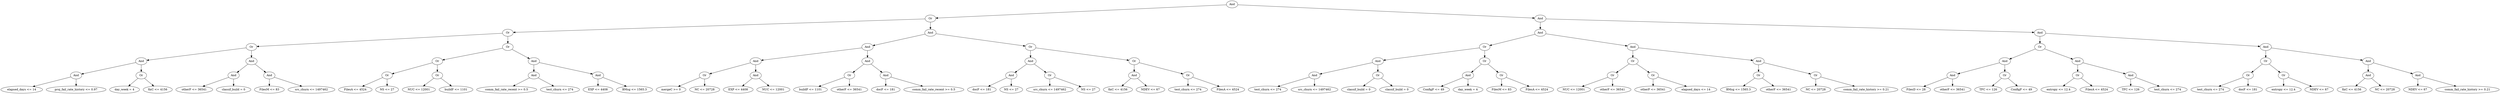 digraph G {
	graph [bb="0,0,10300,468",
		dpi=78
	];
	node [label="\N"];
	1	 [height=0.5,
		label=And,
		pos="5164.5,450",
		width=0.75];
	2	 [height=0.5,
		label=Or,
		pos="3903.5,378",
		width=0.75];
	1 -> 2	 [pos="e,3930.4,380.5 5137.6,447.51 4975.4,438.5 4128.9,391.52 3940.6,381.06"];
	3	 [height=0.5,
		label=And,
		pos="6426.5,378",
		width=0.75];
	1 -> 3	 [pos="e,6399.5,380.5 5191.4,447.51 5353.8,438.5 6200.9,391.52 6389.3,381.06"];
	4	 [height=0.5,
		label=Or,
		pos="1904.5,306",
		width=0.75];
	2 -> 4	 [pos="e,1931.5,307.94 3876.4,376.05 3658.4,368.42 2194.3,317.15 1941.6,308.3"];
	5	 [height=0.5,
		label=And,
		pos="3903.5,306",
		width=0.75];
	2 -> 5	 [pos="e,3903.5,324.1 3903.5,359.7 3903.5,351.98 3903.5,342.71 3903.5,334.11"];
	8	 [height=0.5,
		label=Or,
		pos="1033.5,234",
		width=0.75];
	4 -> 8	 [pos="e,1060.2,237.15 1877.5,302.83 1750.9,292.65 1216.3,249.69 1070.4,237.97"];
	9	 [height=0.5,
		label=Or,
		pos="1904.5,234",
		width=0.75];
	4 -> 9	 [pos="e,1904.5,252.1 1904.5,287.7 1904.5,279.98 1904.5,270.71 1904.5,262.11"];
	16	 [height=0.5,
		label=And,
		pos="577.49,162",
		width=0.75];
	8 -> 16	 [pos="e,603.54,167 1007.3,228.99 930.05,217.12 702.57,182.2 613.68,168.55"];
	17	 [height=0.5,
		label=And,
		pos="1033.5,162",
		width=0.75];
	8 -> 17	 [pos="e,1033.5,180.1 1033.5,215.7 1033.5,207.98 1033.5,198.71 1033.5,190.11"];
	32	 [height=0.5,
		label=And,
		pos="307.49,90",
		width=0.75];
	16 -> 32	 [pos="e,332.35,97.444 552.58,154.54 504.15,141.99 397.27,114.27 342.04,99.956"];
	33	 [height=0.5,
		label=Or,
		pos="577.49,90",
		width=0.75];
	16 -> 33	 [pos="e,577.49,108.1 577.49,143.7 577.49,135.98 577.49,126.71 577.49,118.11"];
	64	 [height=0.5,
		label="elapsed_days <= 14",
		pos="84.493,18",
		width=2.347];
	32 -> 64	 [pos="e,129.74,33.202 283.63,81.509 249.43,70.774 185.52,50.714 139.31,36.208"];
	65	 [height=0.5,
		label="proj_fail_rate_history <= 0.97",
		pos="307.49,18",
		width=3.34];
	32 -> 65	 [pos="e,307.49,36.104 307.49,71.697 307.49,63.983 307.49,54.712 307.49,46.112"];
	66	 [height=0.5,
		label="day_week = 4",
		pos="507.49,18",
		width=1.7151];
	33 -> 66	 [pos="e,523.94,35.448 562.99,74.496 553.84,65.344 541.8,53.306 531.27,42.781"];
	67	 [height=0.5,
		label="fixC <= 4156",
		pos="647.49,18",
		width=1.661];
	33 -> 67	 [pos="e,631.04,35.448 592,74.496 601.15,65.344 613.19,53.306 623.71,42.781"];
	34	 [height=0.5,
		label=And,
		pos="959.49,90",
		width=0.75];
	17 -> 34	 [pos="e,974.45,105.14 1018.5,146.83 1008,136.87 993.71,123.37 981.84,112.14"];
	35	 [height=0.5,
		label=And,
		pos="1108.5,90",
		width=0.75];
	17 -> 35	 [pos="e,1093.3,105.14 1048.7,146.83 1059.3,136.87 1073.8,123.37 1085.8,112.14"];
	68	 [height=0.5,
		label="otherF <= 36541",
		pos="797.49,18",
		width=2.004];
	34 -> 68	 [pos="e,831.84,33.842 937.31,79.414 912.65,68.758 872.21,51.286 841.15,37.865"];
	69	 [height=0.5,
		label="classif_build = 0",
		pos="959.49,18",
		width=1.9859];
	34 -> 69	 [pos="e,959.49,36.104 959.49,71.697 959.49,63.983 959.49,54.712 959.49,46.112"];
	70	 [height=0.5,
		label="FilesM <= 83",
		pos="1108.5,18",
		width=1.661];
	35 -> 70	 [pos="e,1108.5,36.104 1108.5,71.697 1108.5,63.983 1108.5,54.712 1108.5,46.112"];
	71	 [height=0.5,
		label="src_churn <= 1497462",
		pos="1279.5,18",
		width=2.5998];
	35 -> 71	 [pos="e,1241.4,34.576 1130.8,79.849 1156.4,69.393 1198.9,51.982 1232,38.457"];
	18	 [height=0.5,
		label=Or,
		pos="1798.5,162",
		width=0.75];
	9 -> 18	 [pos="e,1817.1,175.29 1886,220.81 1869.3,209.78 1844.5,193.41 1825.6,180.9"];
	19	 [height=0.5,
		label=And,
		pos="2191.5,162",
		width=0.75];
	9 -> 19	 [pos="e,2166.4,169.13 1929.5,226.91 1980.7,214.42 2097.7,185.88 2156.4,171.55"];
	36	 [height=0.5,
		label=Or,
		pos="1590.5,90",
		width=0.75];
	18 -> 36	 [pos="e,1614.1,98.936 1774.6,152.97 1737.5,140.47 1665.7,116.32 1623.6,102.14"];
	37	 [height=0.5,
		label=Or,
		pos="1798.5,90",
		width=0.75];
	18 -> 37	 [pos="e,1798.5,108.1 1798.5,143.7 1798.5,135.98 1798.5,126.71 1798.5,118.11"];
	72	 [height=0.5,
		label="FilesA <= 4524",
		pos="1458.5,18",
		width=1.8776];
	36 -> 72	 [pos="e,1487.8,34.535 1569.9,78.063 1550.4,67.743 1520.7,52.014 1496.9,39.382"];
	73	 [height=0.5,
		label="NS <= 27",
		pos="1590.5,18",
		width=1.2999];
	36 -> 73	 [pos="e,1590.5,36.104 1590.5,71.697 1590.5,63.983 1590.5,54.712 1590.5,46.112"];
	74	 [height=0.5,
		label="NUC <= 12001",
		pos="1722.5,18",
		width=1.8776];
	37 -> 74	 [pos="e,1740.5,35.606 1783.1,74.834 1773,65.527 1759.5,53.13 1747.9,42.382"];
	75	 [height=0.5,
		label="buildF <= 1101",
		pos="1875.5,18",
		width=1.8776];
	37 -> 75	 [pos="e,1857.5,35.354 1814.1,74.834 1824.4,65.462 1838.1,52.955 1850,42.155"];
	38	 [height=0.5,
		label=And,
		pos="2191.5,90",
		width=0.75];
	19 -> 38	 [pos="e,2191.5,108.1 2191.5,143.7 2191.5,135.98 2191.5,126.71 2191.5,118.11"];
	39	 [height=0.5,
		label=And,
		pos="2453.5,90",
		width=0.75];
	19 -> 39	 [pos="e,2428.7,97.619 2216.1,154.41 2263.1,141.88 2365.3,114.57 2419,100.22"];
	76	 [height=0.5,
		label="comm_fail_rate_recent >= 0.5",
		pos="2081.5,18",
		width=3.358];
	38 -> 76	 [pos="e,2107.8,35.772 2172.3,76.807 2156.9,67 2134.9,52.963 2116.3,41.177"];
	77	 [height=0.5,
		label="test_churn <= 274",
		pos="2297.5,18",
		width=2.1484];
	38 -> 77	 [pos="e,2272.9,35.252 2210,76.807 2224.9,66.91 2246.5,52.704 2264.4,40.852"];
	78	 [height=0.5,
		label="EXP <= 4408",
		pos="2453.5,18",
		width=1.6971];
	39 -> 78	 [pos="e,2453.5,36.104 2453.5,71.697 2453.5,63.983 2453.5,54.712 2453.5,46.112"];
	79	 [height=0.5,
		label="BMsg <= 1565.3",
		pos="2605.5,18",
		width=2.022];
	39 -> 79	 [pos="e,2572.6,34.166 2475.3,78.971 2498.1,68.442 2534.7,51.622 2563.2,38.471"];
	10	 [height=0.5,
		label=And,
		pos="3566.5,234",
		width=0.75];
	5 -> 10	 [pos="e,3592.1,240.32 3878.2,299.74 3818.8,287.4 3670.3,256.57 3602,242.37"];
	11	 [height=0.5,
		label=Or,
		pos="4239.5,234",
		width=0.75];
	5 -> 11	 [pos="e,4214,240.31 3929,299.68 3988.5,287.3 4136.2,256.53 4204.2,242.36"];
	20	 [height=0.5,
		label=And,
		pos="3107.5,162",
		width=0.75];
	10 -> 20	 [pos="e,3133.5,166.96 3540.5,229.04 3462.9,217.2 3232.6,182.09 3143.4,168.48"];
	21	 [height=0.5,
		label=And,
		pos="3566.5,162",
		width=0.75];
	10 -> 21	 [pos="e,3566.5,180.1 3566.5,215.7 3566.5,207.98 3566.5,198.71 3566.5,190.11"];
	40	 [height=0.5,
		label=Or,
		pos="2893.5,90",
		width=0.75];
	20 -> 40	 [pos="e,2917.3,98.793 3083.8,153.24 3045.6,140.76 2970.5,116.18 2926.9,101.93"];
	41	 [height=0.5,
		label=And,
		pos="3107.5,90",
		width=0.75];
	20 -> 41	 [pos="e,3107.5,108.1 3107.5,143.7 3107.5,135.98 3107.5,126.71 3107.5,118.11"];
	80	 [height=0.5,
		label="mergeC >= 0",
		pos="2755.5,18",
		width=1.6429];
	40 -> 80	 [pos="e,2784.6,33.766 2872.5,78.369 2851.6,67.775 2819.1,51.268 2793.6,38.346"];
	81	 [height=0.5,
		label="NC <= 20728",
		pos="2893.5,18",
		width=1.6971];
	40 -> 81	 [pos="e,2893.5,36.104 2893.5,71.697 2893.5,63.983 2893.5,54.712 2893.5,46.112"];
	82	 [height=0.5,
		label="EXP <= 4408",
		pos="3033.5,18",
		width=1.6971];
	41 -> 82	 [pos="e,3050.8,35.354 3092.5,74.834 3082.7,65.551 3069.6,53.193 3058.3,42.464"];
	83	 [height=0.5,
		label="NUC <= 12001",
		pos="3180.5,18",
		width=1.8776];
	41 -> 83	 [pos="e,3163.2,35.606 3122.3,74.834 3131.9,65.616 3144.7,53.366 3155.8,42.689"];
	42	 [height=0.5,
		label=Or,
		pos="3491.5,90",
		width=0.75];
	21 -> 42	 [pos="e,3506.6,105.14 3551.3,146.83 3540.6,136.87 3526.2,123.37 3514.1,112.14"];
	43	 [height=0.5,
		label=And,
		pos="3640.5,90",
		width=0.75];
	21 -> 43	 [pos="e,3625.5,105.14 3581.5,146.83 3592,136.87 3606.3,123.37 3618.1,112.14"];
	84	 [height=0.5,
		label="buildF <= 1101",
		pos="3333.5,18",
		width=1.8776];
	42 -> 84	 [pos="e,3366.8,33.776 3469.5,79.267 3445.5,68.623 3406.4,51.303 3376.3,37.956"];
	85	 [height=0.5,
		label="otherF <= 36541",
		pos="3491.5,18",
		width=2.004];
	42 -> 85	 [pos="e,3491.5,36.104 3491.5,71.697 3491.5,63.983 3491.5,54.712 3491.5,46.112"];
	86	 [height=0.5,
		label="docF <= 181",
		pos="3640.5,18",
		width=1.6429];
	43 -> 86	 [pos="e,3640.5,36.104 3640.5,71.697 3640.5,63.983 3640.5,54.712 3640.5,46.112"];
	87	 [height=0.5,
		label="comm_fail_rate_recent >= 0.5",
		pos="3838.5,18",
		width=3.358];
	43 -> 87	 [pos="e,3793.7,34.852 3664,80.695 3693.4,70.312 3744.5,52.212 3783.9,38.293"];
	22	 [height=0.5,
		label=And,
		pos="4239.5,162",
		width=0.75];
	11 -> 22	 [pos="e,4239.5,180.1 4239.5,215.7 4239.5,207.98 4239.5,198.71 4239.5,190.11"];
	23	 [height=0.5,
		label=Or,
		pos="4670.5,162",
		width=0.75];
	11 -> 23	 [pos="e,4644.5,167.23 4265.5,228.78 4339.2,216.8 4549.8,182.6 4634.5,168.84"];
	44	 [height=0.5,
		label=And,
		pos="4160.5,90",
		width=0.75];
	22 -> 44	 [pos="e,4176.1,104.8 4223.9,147.17 4212.4,137.01 4196.6,123.03 4183.7,111.56"];
	45	 [height=0.5,
		label=Or,
		pos="4318.5,90",
		width=0.75];
	22 -> 45	 [pos="e,4302.9,104.8 4255.1,147.17 4266.6,137.01 4282.3,123.03 4295.3,111.56"];
	88	 [height=0.5,
		label="docF <= 181",
		pos="4036.5,18",
		width=1.6429];
	44 -> 88	 [pos="e,4063.3,34.136 4140.6,77.753 4122.2,67.359 4094.4,51.674 4072.1,39.123"];
	89	 [height=0.5,
		label="NS <= 27",
		pos="4160.5,18",
		width=1.2999];
	44 -> 89	 [pos="e,4160.5,36.104 4160.5,71.697 4160.5,63.983 4160.5,54.712 4160.5,46.112"];
	90	 [height=0.5,
		label="src_churn <= 1497462",
		pos="4318.5,18",
		width=2.5998];
	45 -> 90	 [pos="e,4318.5,36.104 4318.5,71.697 4318.5,63.983 4318.5,54.712 4318.5,46.112"];
	91	 [height=0.5,
		label="NS <= 27",
		pos="4476.5,18",
		width=1.2999];
	45 -> 91	 [pos="e,4446.9,32.107 4340.5,79.267 4365.5,68.182 4406.8,49.858 4437.4,36.32"];
	46	 [height=0.5,
		label=And,
		pos="4670.5,90",
		width=0.75];
	23 -> 46	 [pos="e,4670.5,108.1 4670.5,143.7 4670.5,135.98 4670.5,126.71 4670.5,118.11"];
	47	 [height=0.5,
		label=Or,
		pos="4894.5,90",
		width=0.75];
	23 -> 47	 [pos="e,4870.4,98.543 4694.5,153.51 4734.4,141.02 4814.8,115.89 4860.6,101.59"];
	92	 [height=0.5,
		label="fixC <= 4156",
		pos="4601.5,18",
		width=1.661];
	46 -> 92	 [pos="e,4617.7,35.448 4656.2,74.496 4647.2,65.344 4635.3,53.306 4624.9,42.781"];
	93	 [height=0.5,
		label="NDEV <= 67",
		pos="4739.5,18",
		width=1.661];
	46 -> 93	 [pos="e,4723.3,35.448 4684.8,74.496 4693.8,65.344 4705.7,53.306 4716.1,42.781"];
	94	 [height=0.5,
		label="test_churn <= 274",
		pos="4894.5,18",
		width=2.1484];
	47 -> 94	 [pos="e,4894.5,36.104 4894.5,71.697 4894.5,63.983 4894.5,54.712 4894.5,46.112"];
	95	 [height=0.5,
		label="FilesA <= 4524",
		pos="5057.5,18",
		width=1.8776];
	47 -> 95	 [pos="e,5023.5,33.58 4916.8,79.414 4941.8,68.691 4982.8,51.063 5014.2,37.609"];
	6	 [height=0.5,
		label=And,
		pos="6426.5,306",
		width=0.75];
	3 -> 6	 [pos="e,6426.5,324.1 6426.5,359.7 6426.5,351.98 6426.5,342.71 6426.5,334.11"];
	7	 [height=0.5,
		label=And,
		pos="8477.5,306",
		width=0.75];
	3 -> 7	 [pos="e,8450.5,307.92 6453.6,376.08 6674.7,368.53 8182.8,317.06 8440.2,308.27"];
	12	 [height=0.5,
		label=Or,
		pos="6123.5,234",
		width=0.75];
	6 -> 12	 [pos="e,6148.6,240.79 6401.4,299.21 6347.6,286.76 6220.5,257.42 6158.6,243.12"];
	13	 [height=0.5,
		label=And,
		pos="6730.5,234",
		width=0.75];
	6 -> 13	 [pos="e,6705.3,240.79 6451.6,299.21 6505.7,286.76 6633.1,257.42 6695.2,243.12"];
	24	 [height=0.5,
		label=And,
		pos="5672.5,162",
		width=0.75];
	12 -> 24	 [pos="e,5698.5,167.03 6097.3,228.93 6020.6,217.03 5796.5,182.24 5708.5,168.59"];
	25	 [height=0.5,
		label=Or,
		pos="6123.5,162",
		width=0.75];
	12 -> 25	 [pos="e,6123.5,180.1 6123.5,215.7 6123.5,207.98 6123.5,198.71 6123.5,190.11"];
	48	 [height=0.5,
		label=And,
		pos="5409.5,90",
		width=0.75];
	24 -> 48	 [pos="e,5434.4,97.619 5647.8,154.41 5600.7,141.88 5498,114.57 5444.1,100.22"];
	49	 [height=0.5,
		label=Or,
		pos="5672.5,90",
		width=0.75];
	24 -> 49	 [pos="e,5672.5,108.1 5672.5,143.7 5672.5,135.98 5672.5,126.71 5672.5,118.11"];
	96	 [height=0.5,
		label="test_churn <= 274",
		pos="5220.5,18",
		width=2.1484];
	48 -> 96	 [pos="e,5260,33.637 5386.3,80.417 5357.5,69.726 5307.4,51.174 5269.8,37.25"];
	97	 [height=0.5,
		label="src_churn <= 1497462",
		pos="5409.5,18",
		width=2.5998];
	48 -> 97	 [pos="e,5409.5,36.104 5409.5,71.697 5409.5,63.983 5409.5,54.712 5409.5,46.112"];
	98	 [height=0.5,
		label="classif_build = 0",
		pos="5592.5,18",
		width=1.9859];
	49 -> 98	 [pos="e,5611.4,35.51 5656.7,75.17 5646,65.822 5631.6,53.248 5619.2,42.366"];
	99	 [height=0.5,
		label="classif_build = 0",
		pos="5753.5,18",
		width=1.9859];
	49 -> 99	 [pos="e,5734.4,35.51 5688.5,75.17 5699.4,65.733 5714.1,53.008 5726.8,42.055"];
	50	 [height=0.5,
		label=And,
		pos="6053.5,90",
		width=0.75];
	25 -> 50	 [pos="e,6068,105.49 6109,146.5 6099.2,136.73 6086.2,123.69 6075.2,112.7"];
	51	 [height=0.5,
		label=Or,
		pos="6193.5,90",
		width=0.75];
	25 -> 51	 [pos="e,6179,105.49 6138,146.5 6147.8,136.73 6160.8,123.69 6171.8,112.7"];
	100	 [height=0.5,
		label="ConfigF <= 49",
		pos="5908.5,18",
		width=1.8234];
	50 -> 100	 [pos="e,5939.4,33.9 6032.1,78.671 6010.2,68.091 5975.6,51.391 5948.6,38.346"];
	101	 [height=0.5,
		label="day_week = 4",
		pos="6053.5,18",
		width=1.7151];
	50 -> 101	 [pos="e,6053.5,36.104 6053.5,71.697 6053.5,63.983 6053.5,54.712 6053.5,46.112"];
	102	 [height=0.5,
		label="FilesM <= 83",
		pos="6193.5,18",
		width=1.661];
	51 -> 102	 [pos="e,6193.5,36.104 6193.5,71.697 6193.5,63.983 6193.5,54.712 6193.5,46.112"];
	103	 [height=0.5,
		label="FilesA <= 4524",
		pos="6338.5,18",
		width=1.8776];
	51 -> 103	 [pos="e,6307.4,34.03 6214.9,78.671 6236.7,68.125 6271.2,51.499 6298.2,38.472"];
	26	 [height=0.5,
		label=Or,
		pos="6730.5,162",
		width=0.75];
	13 -> 26	 [pos="e,6730.5,180.1 6730.5,215.7 6730.5,207.98 6730.5,198.71 6730.5,190.11"];
	27	 [height=0.5,
		label=And,
		pos="7242.5,162",
		width=0.75];
	13 -> 27	 [pos="e,7216.2,166.59 6756.9,229.38 6842,217.76 7108.6,181.3 7206.2,167.96"];
	52	 [height=0.5,
		label=Or,
		pos="6649.5,90",
		width=0.75];
	26 -> 52	 [pos="e,6665.5,104.8 6714.5,147.17 6702.7,137.01 6686.6,123.03 6673.3,111.56"];
	53	 [height=0.5,
		label=Or,
		pos="6811.5,90",
		width=0.75];
	26 -> 53	 [pos="e,6795.5,104.8 6746.5,147.17 6758.3,137.01 6774.4,123.03 6787.7,111.56"];
	104	 [height=0.5,
		label="NUC <= 12001",
		pos="6491.5,18",
		width=1.8776];
	52 -> 104	 [pos="e,6524.8,33.776 6627.5,79.267 6603.5,68.623 6564.4,51.303 6534.3,37.956"];
	105	 [height=0.5,
		label="otherF <= 36541",
		pos="6649.5,18",
		width=2.004];
	52 -> 105	 [pos="e,6649.5,36.104 6649.5,71.697 6649.5,63.983 6649.5,54.712 6649.5,46.112"];
	106	 [height=0.5,
		label="otherF <= 36541",
		pos="6811.5,18",
		width=2.004];
	53 -> 106	 [pos="e,6811.5,36.104 6811.5,71.697 6811.5,63.983 6811.5,54.712 6811.5,46.112"];
	107	 [height=0.5,
		label="elapsed_days <= 14",
		pos="6986.5,18",
		width=2.347];
	53 -> 107	 [pos="e,6948.7,34.107 6834,79.992 6860.5,69.394 6905.2,51.511 6939.4,37.842"];
	54	 [height=0.5,
		label=Or,
		pos="7242.5,90",
		width=0.75];
	27 -> 54	 [pos="e,7242.5,108.1 7242.5,143.7 7242.5,135.98 7242.5,126.71 7242.5,118.11"];
	55	 [height=0.5,
		label=Or,
		pos="7475.5,90",
		width=0.75];
	27 -> 55	 [pos="e,7451.2,98.293 7266.6,153.77 7308.1,141.28 7393.6,115.6 7441.4,101.26"];
	108	 [height=0.5,
		label="BMsg <= 1565.3",
		pos="7161.5,18",
		width=2.022];
	54 -> 108	 [pos="e,7180.6,35.51 7226.5,75.17 7215.6,65.733 7200.8,53.008 7188.2,42.055"];
	109	 [height=0.5,
		label="otherF <= 36541",
		pos="7324.5,18",
		width=2.004];
	54 -> 109	 [pos="e,7305.2,35.51 7258.7,75.17 7269.7,65.733 7284.7,53.008 7297.5,42.055"];
	110	 [height=0.5,
		label="NC <= 20728",
		pos="7475.5,18",
		width=1.6971];
	55 -> 110	 [pos="e,7475.5,36.104 7475.5,71.697 7475.5,63.983 7475.5,54.712 7475.5,46.112"];
	111	 [height=0.5,
		label="comm_fail_rate_history >= 0.21",
		pos="7682.5,18",
		width=3.5566];
	55 -> 111	 [pos="e,7635.6,34.851 7499.2,80.97 7529.9,70.597 7584.3,52.205 7625.9,38.143"];
	14	 [height=0.5,
		label=Or,
		pos="8477.5,234",
		width=0.75];
	7 -> 14	 [pos="e,8477.5,252.1 8477.5,287.7 8477.5,279.98 8477.5,270.71 8477.5,262.11"];
	15	 [height=0.5,
		label=And,
		pos="9328.5,234",
		width=0.75];
	7 -> 15	 [pos="e,9301.6,237.21 8504.4,302.79 8628.7,292.56 9147.9,249.85 9291.5,238.04"];
	28	 [height=0.5,
		label=And,
		pos="8253.5,162",
		width=0.75];
	14 -> 28	 [pos="e,8277.6,170.54 8453.5,225.51 8413.5,213.02 8333.1,187.89 8287.4,173.59"];
	29	 [height=0.5,
		label=And,
		pos="8555.5,162",
		width=0.75];
	14 -> 29	 [pos="e,8540.1,176.8 8492.9,219.17 8504.2,209.01 8519.8,195.03 8532.6,183.56"];
	56	 [height=0.5,
		label=And,
		pos="8036.5,90",
		width=0.75];
	28 -> 56	 [pos="e,8060.3,98.687 8229.4,153.24 8190.6,140.73 8114.1,116.05 8070,101.81"];
	57	 [height=0.5,
		label=Or,
		pos="8253.5,90",
		width=0.75];
	28 -> 57	 [pos="e,8253.5,108.1 8253.5,143.7 8253.5,135.98 8253.5,126.71 8253.5,118.11"];
	112	 [height=0.5,
		label="FilesD <= 28",
		pos="7887.5,18",
		width=1.6249];
	56 -> 112	 [pos="e,7918.1,33.385 8015.1,78.971 7992.3,68.238 7955.5,50.968 7927.3,37.711"];
	113	 [height=0.5,
		label="otherF <= 36541",
		pos="8036.5,18",
		width=2.004];
	56 -> 113	 [pos="e,8036.5,36.104 8036.5,71.697 8036.5,63.983 8036.5,54.712 8036.5,46.112"];
	114	 [height=0.5,
		label="TFC <= 126",
		pos="8183.5,18",
		width=1.5887];
	57 -> 114	 [pos="e,8199.9,35.448 8239,74.496 8229.8,65.344 8217.8,53.306 8207.3,42.781"];
	115	 [height=0.5,
		label="ConfigF <= 49",
		pos="8324.5,18",
		width=1.8234];
	57 -> 115	 [pos="e,8307.8,35.448 8268.2,74.496 8277.6,65.255 8289.9,53.072 8300.7,42.475"];
	58	 [height=0.5,
		label=Or,
		pos="8555.5,90",
		width=0.75];
	29 -> 58	 [pos="e,8555.5,108.1 8555.5,143.7 8555.5,135.98 8555.5,126.71 8555.5,118.11"];
	59	 [height=0.5,
		label=And,
		pos="8775.5,90",
		width=0.75];
	29 -> 59	 [pos="e,8751.6,98.615 8579.5,153.38 8618.8,140.86 8697.2,115.92 8742,101.66"];
	116	 [height=0.5,
		label="entropy <= 12.4",
		pos="8477.5,18",
		width=1.9318];
	58 -> 116	 [pos="e,8495.9,35.51 8540.1,75.17 8529.7,65.822 8515.7,53.248 8503.5,42.366"];
	117	 [height=0.5,
		label="FilesA <= 4524",
		pos="8632.5,18",
		width=1.8776];
	58 -> 117	 [pos="e,8614.5,35.354 8571.1,74.834 8581.4,65.462 8595.1,52.955 8607,42.155"];
	118	 [height=0.5,
		label="TFC <= 126",
		pos="8775.5,18",
		width=1.5887];
	59 -> 118	 [pos="e,8775.5,36.104 8775.5,71.697 8775.5,63.983 8775.5,54.712 8775.5,46.112"];
	119	 [height=0.5,
		label="test_churn <= 274",
		pos="8928.5,18",
		width=2.1484];
	59 -> 119	 [pos="e,8894.9,34.366 8797.1,79.119 8820,68.657 8856.7,51.865 8885.5,38.684"];
	30	 [height=0.5,
		label=Or,
		pos="9328.5,162",
		width=0.75];
	15 -> 30	 [pos="e,9328.5,180.1 9328.5,215.7 9328.5,207.98 9328.5,198.71 9328.5,190.11"];
	31	 [height=0.5,
		label=And,
		pos="9756.5,162",
		width=0.75];
	15 -> 31	 [pos="e,9730.4,167.26 9354.6,228.73 9428,216.73 9636,182.71 9720.3,168.92"];
	60	 [height=0.5,
		label=Or,
		pos="9255.5,90",
		width=0.75];
	30 -> 60	 [pos="e,9270.2,105.14 9313.7,146.83 9303.3,136.87 9289.2,123.37 9277.5,112.14"];
	61	 [height=0.5,
		label=Or,
		pos="9402.5,90",
		width=0.75];
	30 -> 61	 [pos="e,9387.5,105.14 9343.5,146.83 9354,136.87 9368.3,123.37 9380.1,112.14"];
	120	 [height=0.5,
		label="test_churn <= 274",
		pos="9101.5,18",
		width=2.1484];
	60 -> 120	 [pos="e,9135,34.234 9233.8,79.119 9210.6,68.577 9173.2,51.609 9144.1,38.384"];
	121	 [height=0.5,
		label="docF <= 181",
		pos="9255.5,18",
		width=1.6429];
	60 -> 121	 [pos="e,9255.5,36.104 9255.5,71.697 9255.5,63.983 9255.5,54.712 9255.5,46.112"];
	122	 [height=0.5,
		label="entropy <= 12.4",
		pos="9402.5,18",
		width=1.9318];
	61 -> 122	 [pos="e,9402.5,36.104 9402.5,71.697 9402.5,63.983 9402.5,54.712 9402.5,46.112"];
	123	 [height=0.5,
		label="NDEV <= 67",
		pos="9549.5,18",
		width=1.661];
	61 -> 123	 [pos="e,9518.9,33.578 9423.9,78.821 9446.3,68.124 9482.2,51.054 9509.8,37.881"];
	62	 [height=0.5,
		label=And,
		pos="9756.5,90",
		width=0.75];
	31 -> 62	 [pos="e,9756.5,108.1 9756.5,143.7 9756.5,135.98 9756.5,126.71 9756.5,118.11"];
	63	 [height=0.5,
		label=And,
		pos="9965.5,90",
		width=0.75];
	31 -> 63	 [pos="e,9941.7,98.972 9780.1,153.11 9817.2,140.66 9889.6,116.43 9932.1,102.19"];
	124	 [height=0.5,
		label="fixC <= 4156",
		pos="9687.5,18",
		width=1.661];
	62 -> 124	 [pos="e,9703.7,35.448 9742.2,74.496 9733.2,65.344 9721.3,53.306 9710.9,42.781"];
	125	 [height=0.5,
		label="NC <= 20728",
		pos="9826.5,18",
		width=1.6971];
	62 -> 125	 [pos="e,9810,35.448 9771,74.496 9780.1,65.344 9792.2,53.306 9802.7,42.781"];
	126	 [height=0.5,
		label="NDEV <= 67",
		pos="9965.5,18",
		width=1.661];
	63 -> 126	 [pos="e,9965.5,36.104 9965.5,71.697 9965.5,63.983 9965.5,54.712 9965.5,46.112"];
	127	 [height=0.5,
		label="comm_fail_rate_history >= 0.21",
		pos="10171,18",
		width=3.5566];
	63 -> 127	 [pos="e,10125,34.851 9989.1,80.97 10020,70.597 10074,52.205 10115,38.143"];
}
